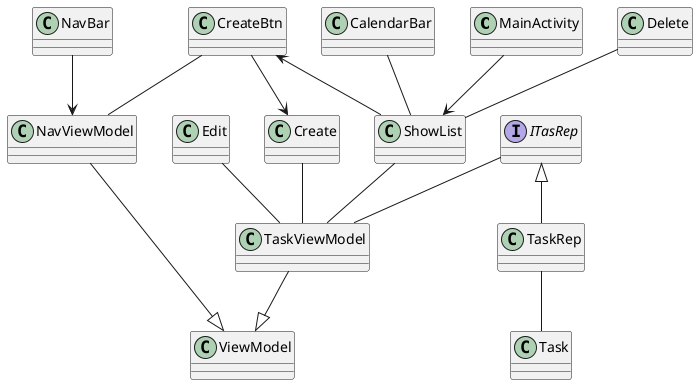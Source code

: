 @startuml

' Pages
class MainActivity
class ShowList
class "Create"
class Edit
class Delete

' UI elements
class CreateBtn
class CalendarBar
class NavBar

'ViewModel classes
class NavViewModel
class TaskViewModel

' Date
class Task
class TaskRep
interface ITasRep



ITasRep <|-- TaskRep
TaskRep -- Task
ITasRep -- TaskViewModel

NavBar --> NavViewModel

MainActivity --> ShowList

ShowList -- TaskViewModel
Create -- TaskViewModel
Edit -- TaskViewModel
Delete -- ShowList
CalendarBar -- ShowList
CreateBtn --> Create
CreateBtn <-- ShowList
CreateBtn -- NavViewModel


NavViewModel --|> ViewModel
TaskViewModel --|> ViewModel


@enduml